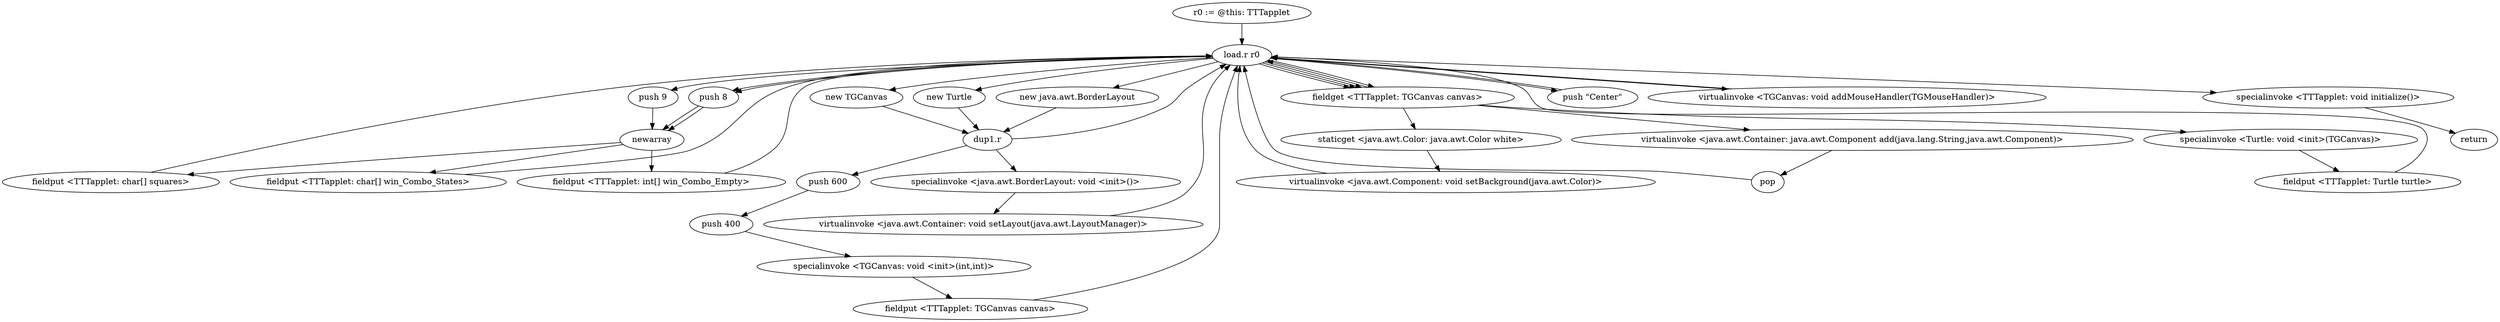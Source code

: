 digraph "" {
    "r0 := @this: TTTapplet"
    "load.r r0"
    "r0 := @this: TTTapplet"->"load.r r0";
    "push 9"
    "load.r r0"->"push 9";
    "newarray"
    "push 9"->"newarray";
    "fieldput <TTTapplet: char[] squares>"
    "newarray"->"fieldput <TTTapplet: char[] squares>";
    "fieldput <TTTapplet: char[] squares>"->"load.r r0";
    "push 8"
    "load.r r0"->"push 8";
    "push 8"->"newarray";
    "fieldput <TTTapplet: char[] win_Combo_States>"
    "newarray"->"fieldput <TTTapplet: char[] win_Combo_States>";
    "fieldput <TTTapplet: char[] win_Combo_States>"->"load.r r0";
    "load.r r0"->"push 8";
    "push 8"->"newarray";
    "fieldput <TTTapplet: int[] win_Combo_Empty>"
    "newarray"->"fieldput <TTTapplet: int[] win_Combo_Empty>";
    "fieldput <TTTapplet: int[] win_Combo_Empty>"->"load.r r0";
    "new java.awt.BorderLayout"
    "load.r r0"->"new java.awt.BorderLayout";
    "dup1.r"
    "new java.awt.BorderLayout"->"dup1.r";
    "specialinvoke <java.awt.BorderLayout: void <init>()>"
    "dup1.r"->"specialinvoke <java.awt.BorderLayout: void <init>()>";
    "virtualinvoke <java.awt.Container: void setLayout(java.awt.LayoutManager)>"
    "specialinvoke <java.awt.BorderLayout: void <init>()>"->"virtualinvoke <java.awt.Container: void setLayout(java.awt.LayoutManager)>";
    "virtualinvoke <java.awt.Container: void setLayout(java.awt.LayoutManager)>"->"load.r r0";
    "new TGCanvas"
    "load.r r0"->"new TGCanvas";
    "new TGCanvas"->"dup1.r";
    "push 600"
    "dup1.r"->"push 600";
    "push 400"
    "push 600"->"push 400";
    "specialinvoke <TGCanvas: void <init>(int,int)>"
    "push 400"->"specialinvoke <TGCanvas: void <init>(int,int)>";
    "fieldput <TTTapplet: TGCanvas canvas>"
    "specialinvoke <TGCanvas: void <init>(int,int)>"->"fieldput <TTTapplet: TGCanvas canvas>";
    "fieldput <TTTapplet: TGCanvas canvas>"->"load.r r0";
    "fieldget <TTTapplet: TGCanvas canvas>"
    "load.r r0"->"fieldget <TTTapplet: TGCanvas canvas>";
    "staticget <java.awt.Color: java.awt.Color white>"
    "fieldget <TTTapplet: TGCanvas canvas>"->"staticget <java.awt.Color: java.awt.Color white>";
    "virtualinvoke <java.awt.Component: void setBackground(java.awt.Color)>"
    "staticget <java.awt.Color: java.awt.Color white>"->"virtualinvoke <java.awt.Component: void setBackground(java.awt.Color)>";
    "virtualinvoke <java.awt.Component: void setBackground(java.awt.Color)>"->"load.r r0";
    "push \"Center\""
    "load.r r0"->"push \"Center\"";
    "push \"Center\""->"load.r r0";
    "load.r r0"->"fieldget <TTTapplet: TGCanvas canvas>";
    "virtualinvoke <java.awt.Container: java.awt.Component add(java.lang.String,java.awt.Component)>"
    "fieldget <TTTapplet: TGCanvas canvas>"->"virtualinvoke <java.awt.Container: java.awt.Component add(java.lang.String,java.awt.Component)>";
    "pop"
    "virtualinvoke <java.awt.Container: java.awt.Component add(java.lang.String,java.awt.Component)>"->"pop";
    "pop"->"load.r r0";
    "load.r r0"->"fieldget <TTTapplet: TGCanvas canvas>";
    "fieldget <TTTapplet: TGCanvas canvas>"->"load.r r0";
    "virtualinvoke <TGCanvas: void addMouseHandler(TGMouseHandler)>"
    "load.r r0"->"virtualinvoke <TGCanvas: void addMouseHandler(TGMouseHandler)>";
    "virtualinvoke <TGCanvas: void addMouseHandler(TGMouseHandler)>"->"load.r r0";
    "new Turtle"
    "load.r r0"->"new Turtle";
    "new Turtle"->"dup1.r";
    "dup1.r"->"load.r r0";
    "load.r r0"->"fieldget <TTTapplet: TGCanvas canvas>";
    "specialinvoke <Turtle: void <init>(TGCanvas)>"
    "fieldget <TTTapplet: TGCanvas canvas>"->"specialinvoke <Turtle: void <init>(TGCanvas)>";
    "fieldput <TTTapplet: Turtle turtle>"
    "specialinvoke <Turtle: void <init>(TGCanvas)>"->"fieldput <TTTapplet: Turtle turtle>";
    "fieldput <TTTapplet: Turtle turtle>"->"load.r r0";
    "specialinvoke <TTTapplet: void initialize()>"
    "load.r r0"->"specialinvoke <TTTapplet: void initialize()>";
    "return"
    "specialinvoke <TTTapplet: void initialize()>"->"return";
}
